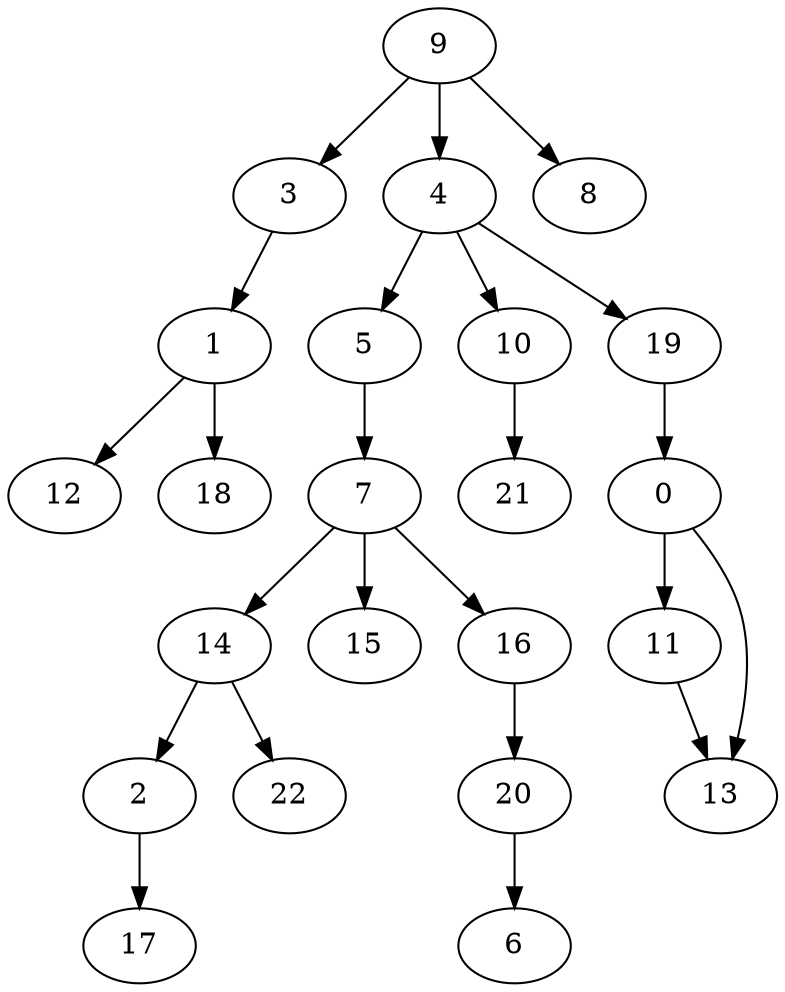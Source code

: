 strict digraph "" {
	0 -> 11;
	0 -> 13;
	11 -> 13;
	1 -> 12;
	1 -> 18;
	2 -> 17;
	3 -> 1;
	4 -> 5;
	4 -> 10;
	4 -> 19;
	5 -> 7;
	10 -> 21;
	19 -> 0;
	7 -> 14;
	7 -> 15;
	7 -> 16;
	14 -> 2;
	14 -> 22;
	16 -> 20;
	9 -> 3;
	9 -> 4;
	9 -> 8;
	20 -> 6;
}
